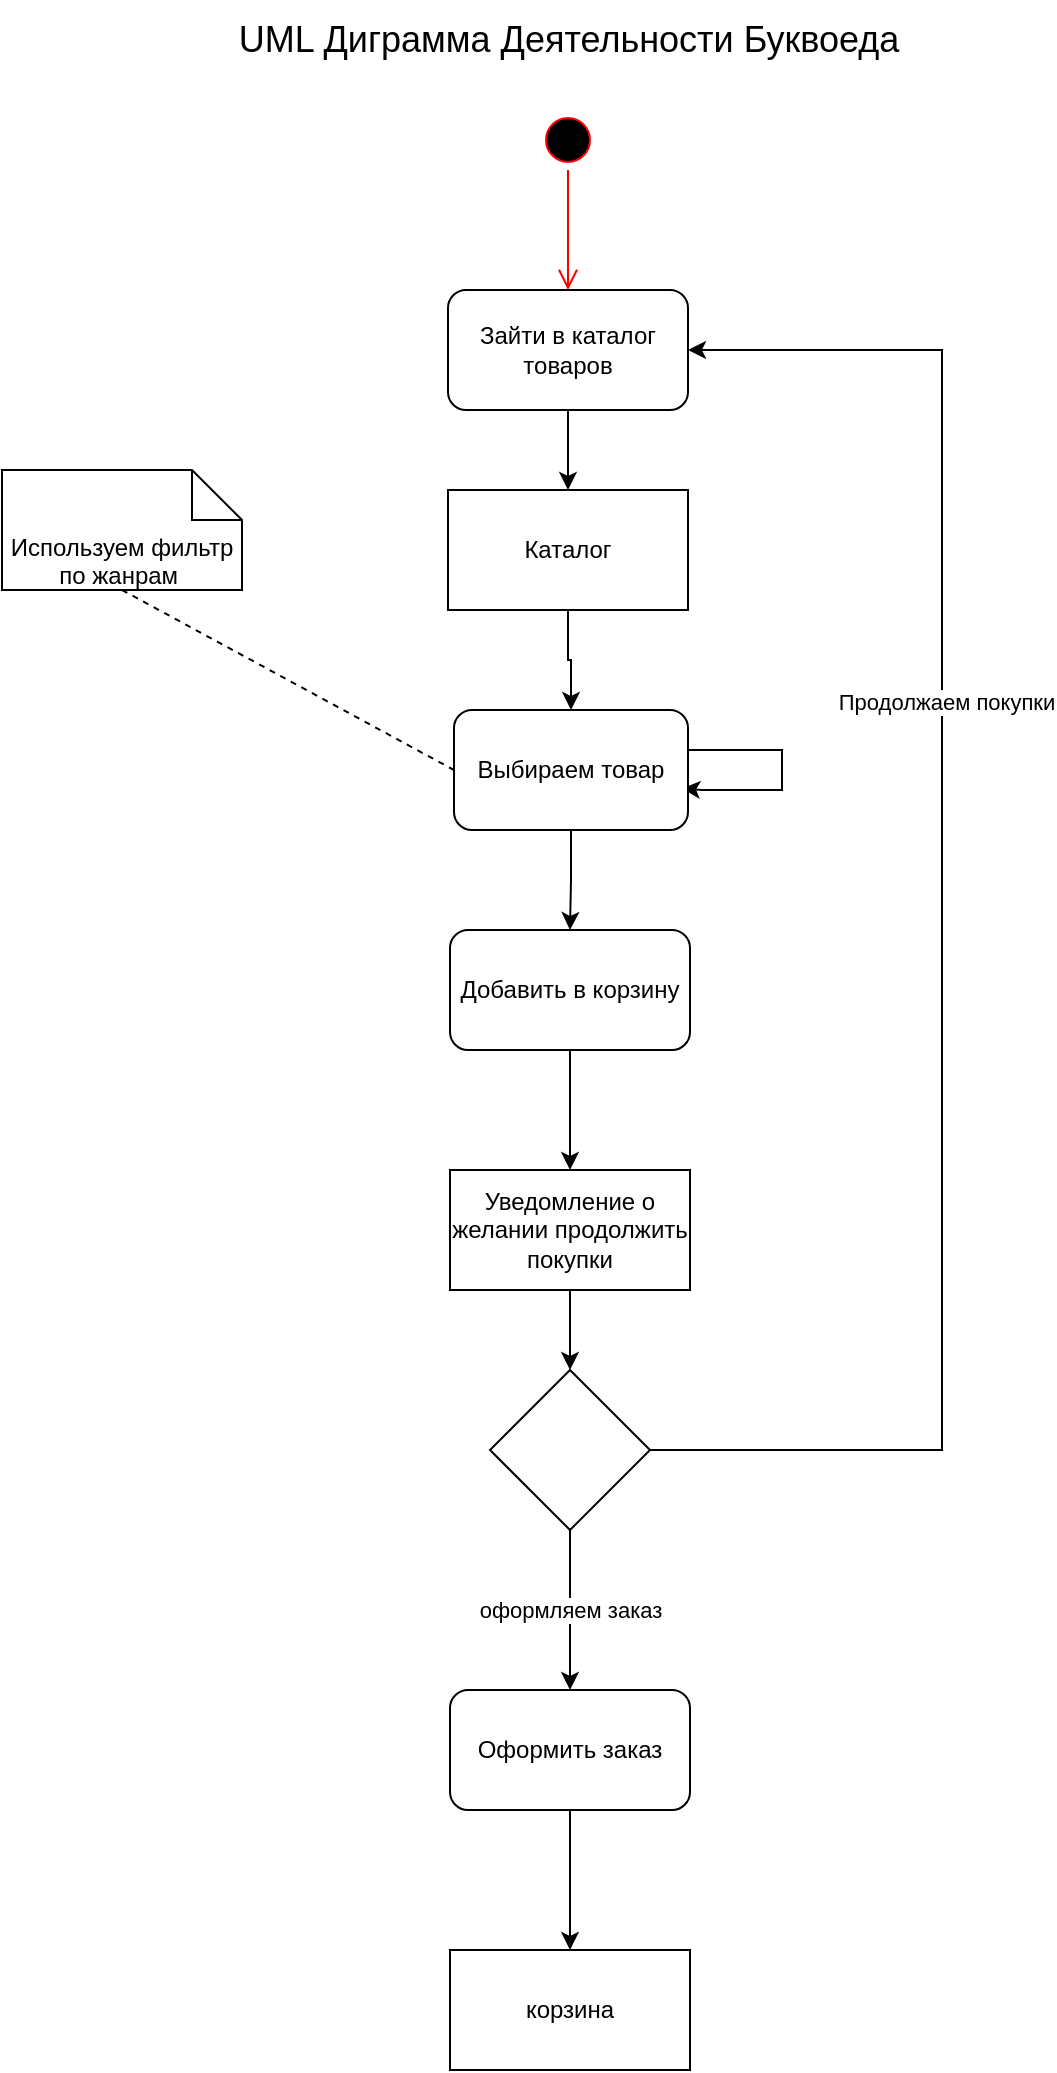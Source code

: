 <mxfile version="21.1.2" type="github">
  <diagram name="Страница 1" id="xtfSHhdYNyJ7PTBD_7Cd">
    <mxGraphModel dx="723" dy="396" grid="1" gridSize="10" guides="1" tooltips="1" connect="1" arrows="1" fold="1" page="1" pageScale="1" pageWidth="827" pageHeight="1169" math="0" shadow="0">
      <root>
        <mxCell id="0" />
        <mxCell id="1" parent="0" />
        <mxCell id="A7LWlaVB-cfk5bUmBY_k-1" value="UML Диграмма Деятельности Буквоеда" style="text;html=1;align=center;verticalAlign=middle;resizable=0;points=[];autosize=1;strokeColor=none;fillColor=none;fontSize=18;" vertex="1" parent="1">
          <mxGeometry x="238" y="15" width="350" height="40" as="geometry" />
        </mxCell>
        <mxCell id="A7LWlaVB-cfk5bUmBY_k-4" value="" style="ellipse;html=1;shape=startState;fillColor=#000000;strokeColor=#ff0000;" vertex="1" parent="1">
          <mxGeometry x="398" y="70" width="30" height="30" as="geometry" />
        </mxCell>
        <mxCell id="A7LWlaVB-cfk5bUmBY_k-5" value="" style="edgeStyle=orthogonalEdgeStyle;html=1;verticalAlign=bottom;endArrow=open;endSize=8;strokeColor=#ff0000;rounded=0;" edge="1" source="A7LWlaVB-cfk5bUmBY_k-4" parent="1">
          <mxGeometry relative="1" as="geometry">
            <mxPoint x="413" y="160" as="targetPoint" />
          </mxGeometry>
        </mxCell>
        <mxCell id="A7LWlaVB-cfk5bUmBY_k-9" value="" style="edgeStyle=orthogonalEdgeStyle;rounded=0;orthogonalLoop=1;jettySize=auto;html=1;" edge="1" parent="1" source="A7LWlaVB-cfk5bUmBY_k-6" target="A7LWlaVB-cfk5bUmBY_k-7">
          <mxGeometry relative="1" as="geometry" />
        </mxCell>
        <mxCell id="A7LWlaVB-cfk5bUmBY_k-6" value="Зайти в каталог товаров" style="rounded=1;whiteSpace=wrap;html=1;" vertex="1" parent="1">
          <mxGeometry x="353" y="160" width="120" height="60" as="geometry" />
        </mxCell>
        <mxCell id="A7LWlaVB-cfk5bUmBY_k-11" value="" style="edgeStyle=orthogonalEdgeStyle;rounded=0;orthogonalLoop=1;jettySize=auto;html=1;entryX=0.5;entryY=0;entryDx=0;entryDy=0;" edge="1" parent="1" source="A7LWlaVB-cfk5bUmBY_k-7" target="A7LWlaVB-cfk5bUmBY_k-10">
          <mxGeometry relative="1" as="geometry">
            <mxPoint x="412" y="360" as="targetPoint" />
          </mxGeometry>
        </mxCell>
        <mxCell id="A7LWlaVB-cfk5bUmBY_k-7" value="Каталог" style="rounded=0;whiteSpace=wrap;html=1;" vertex="1" parent="1">
          <mxGeometry x="353" y="260" width="120" height="60" as="geometry" />
        </mxCell>
        <mxCell id="A7LWlaVB-cfk5bUmBY_k-12" style="edgeStyle=orthogonalEdgeStyle;rounded=0;orthogonalLoop=1;jettySize=auto;html=1;entryX=0.975;entryY=0.654;entryDx=0;entryDy=0;entryPerimeter=0;" edge="1" parent="1" source="A7LWlaVB-cfk5bUmBY_k-10" target="A7LWlaVB-cfk5bUmBY_k-10">
          <mxGeometry relative="1" as="geometry">
            <mxPoint x="480" y="410" as="targetPoint" />
            <Array as="points">
              <mxPoint x="520" y="390" />
              <mxPoint x="520" y="410" />
              <mxPoint x="480" y="410" />
            </Array>
          </mxGeometry>
        </mxCell>
        <mxCell id="A7LWlaVB-cfk5bUmBY_k-20" value="" style="edgeStyle=orthogonalEdgeStyle;rounded=0;orthogonalLoop=1;jettySize=auto;html=1;" edge="1" parent="1" source="A7LWlaVB-cfk5bUmBY_k-10" target="A7LWlaVB-cfk5bUmBY_k-19">
          <mxGeometry relative="1" as="geometry" />
        </mxCell>
        <mxCell id="A7LWlaVB-cfk5bUmBY_k-10" value="Выбираем товар" style="rounded=1;whiteSpace=wrap;html=1;" vertex="1" parent="1">
          <mxGeometry x="356" y="370" width="117" height="60" as="geometry" />
        </mxCell>
        <mxCell id="A7LWlaVB-cfk5bUmBY_k-17" value="Используем фильтр по жанрам&amp;nbsp;" style="shape=note2;boundedLbl=1;whiteSpace=wrap;html=1;size=25;verticalAlign=top;align=center;" vertex="1" parent="1">
          <mxGeometry x="130" y="250" width="120" height="60" as="geometry" />
        </mxCell>
        <mxCell id="A7LWlaVB-cfk5bUmBY_k-18" value="" style="endArrow=none;dashed=1;html=1;rounded=0;exitX=0.5;exitY=1;exitDx=0;exitDy=0;exitPerimeter=0;entryX=0;entryY=0.5;entryDx=0;entryDy=0;" edge="1" parent="1" source="A7LWlaVB-cfk5bUmBY_k-17" target="A7LWlaVB-cfk5bUmBY_k-10">
          <mxGeometry width="50" height="50" relative="1" as="geometry">
            <mxPoint x="390" y="380" as="sourcePoint" />
            <mxPoint x="440" y="330" as="targetPoint" />
          </mxGeometry>
        </mxCell>
        <mxCell id="A7LWlaVB-cfk5bUmBY_k-22" value="" style="edgeStyle=orthogonalEdgeStyle;rounded=0;orthogonalLoop=1;jettySize=auto;html=1;" edge="1" parent="1" source="A7LWlaVB-cfk5bUmBY_k-19" target="A7LWlaVB-cfk5bUmBY_k-21">
          <mxGeometry relative="1" as="geometry" />
        </mxCell>
        <mxCell id="A7LWlaVB-cfk5bUmBY_k-19" value="Добавить в корзину" style="rounded=1;whiteSpace=wrap;html=1;" vertex="1" parent="1">
          <mxGeometry x="354" y="480" width="120" height="60" as="geometry" />
        </mxCell>
        <mxCell id="A7LWlaVB-cfk5bUmBY_k-25" value="" style="edgeStyle=orthogonalEdgeStyle;rounded=0;orthogonalLoop=1;jettySize=auto;html=1;" edge="1" parent="1" source="A7LWlaVB-cfk5bUmBY_k-21" target="A7LWlaVB-cfk5bUmBY_k-23">
          <mxGeometry relative="1" as="geometry" />
        </mxCell>
        <mxCell id="A7LWlaVB-cfk5bUmBY_k-21" value="Уведомление о желании продолжить покупки" style="rounded=0;whiteSpace=wrap;html=1;" vertex="1" parent="1">
          <mxGeometry x="354" y="600" width="120" height="60" as="geometry" />
        </mxCell>
        <mxCell id="A7LWlaVB-cfk5bUmBY_k-24" style="edgeStyle=orthogonalEdgeStyle;rounded=0;orthogonalLoop=1;jettySize=auto;html=1;entryX=1;entryY=0.5;entryDx=0;entryDy=0;" edge="1" parent="1" source="A7LWlaVB-cfk5bUmBY_k-23" target="A7LWlaVB-cfk5bUmBY_k-6">
          <mxGeometry relative="1" as="geometry">
            <Array as="points">
              <mxPoint x="600" y="740" />
              <mxPoint x="600" y="190" />
            </Array>
          </mxGeometry>
        </mxCell>
        <mxCell id="A7LWlaVB-cfk5bUmBY_k-26" value="Продолжаем покупки" style="edgeLabel;html=1;align=center;verticalAlign=middle;resizable=0;points=[];" vertex="1" connectable="0" parent="A7LWlaVB-cfk5bUmBY_k-24">
          <mxGeometry x="0.264" y="-2" relative="1" as="geometry">
            <mxPoint as="offset" />
          </mxGeometry>
        </mxCell>
        <mxCell id="A7LWlaVB-cfk5bUmBY_k-29" value="оформляем заказ" style="edgeStyle=orthogonalEdgeStyle;rounded=0;orthogonalLoop=1;jettySize=auto;html=1;" edge="1" parent="1" source="A7LWlaVB-cfk5bUmBY_k-23" target="A7LWlaVB-cfk5bUmBY_k-28">
          <mxGeometry relative="1" as="geometry" />
        </mxCell>
        <mxCell id="A7LWlaVB-cfk5bUmBY_k-23" value="" style="rhombus;whiteSpace=wrap;html=1;" vertex="1" parent="1">
          <mxGeometry x="374" y="700" width="80" height="80" as="geometry" />
        </mxCell>
        <mxCell id="A7LWlaVB-cfk5bUmBY_k-31" value="" style="edgeStyle=orthogonalEdgeStyle;rounded=0;orthogonalLoop=1;jettySize=auto;html=1;" edge="1" parent="1" source="A7LWlaVB-cfk5bUmBY_k-28" target="A7LWlaVB-cfk5bUmBY_k-30">
          <mxGeometry relative="1" as="geometry" />
        </mxCell>
        <mxCell id="A7LWlaVB-cfk5bUmBY_k-28" value="Оформить заказ" style="rounded=1;whiteSpace=wrap;html=1;" vertex="1" parent="1">
          <mxGeometry x="354" y="860" width="120" height="60" as="geometry" />
        </mxCell>
        <mxCell id="A7LWlaVB-cfk5bUmBY_k-30" value="корзина" style="rounded=0;whiteSpace=wrap;html=1;" vertex="1" parent="1">
          <mxGeometry x="354" y="990" width="120" height="60" as="geometry" />
        </mxCell>
      </root>
    </mxGraphModel>
  </diagram>
</mxfile>
